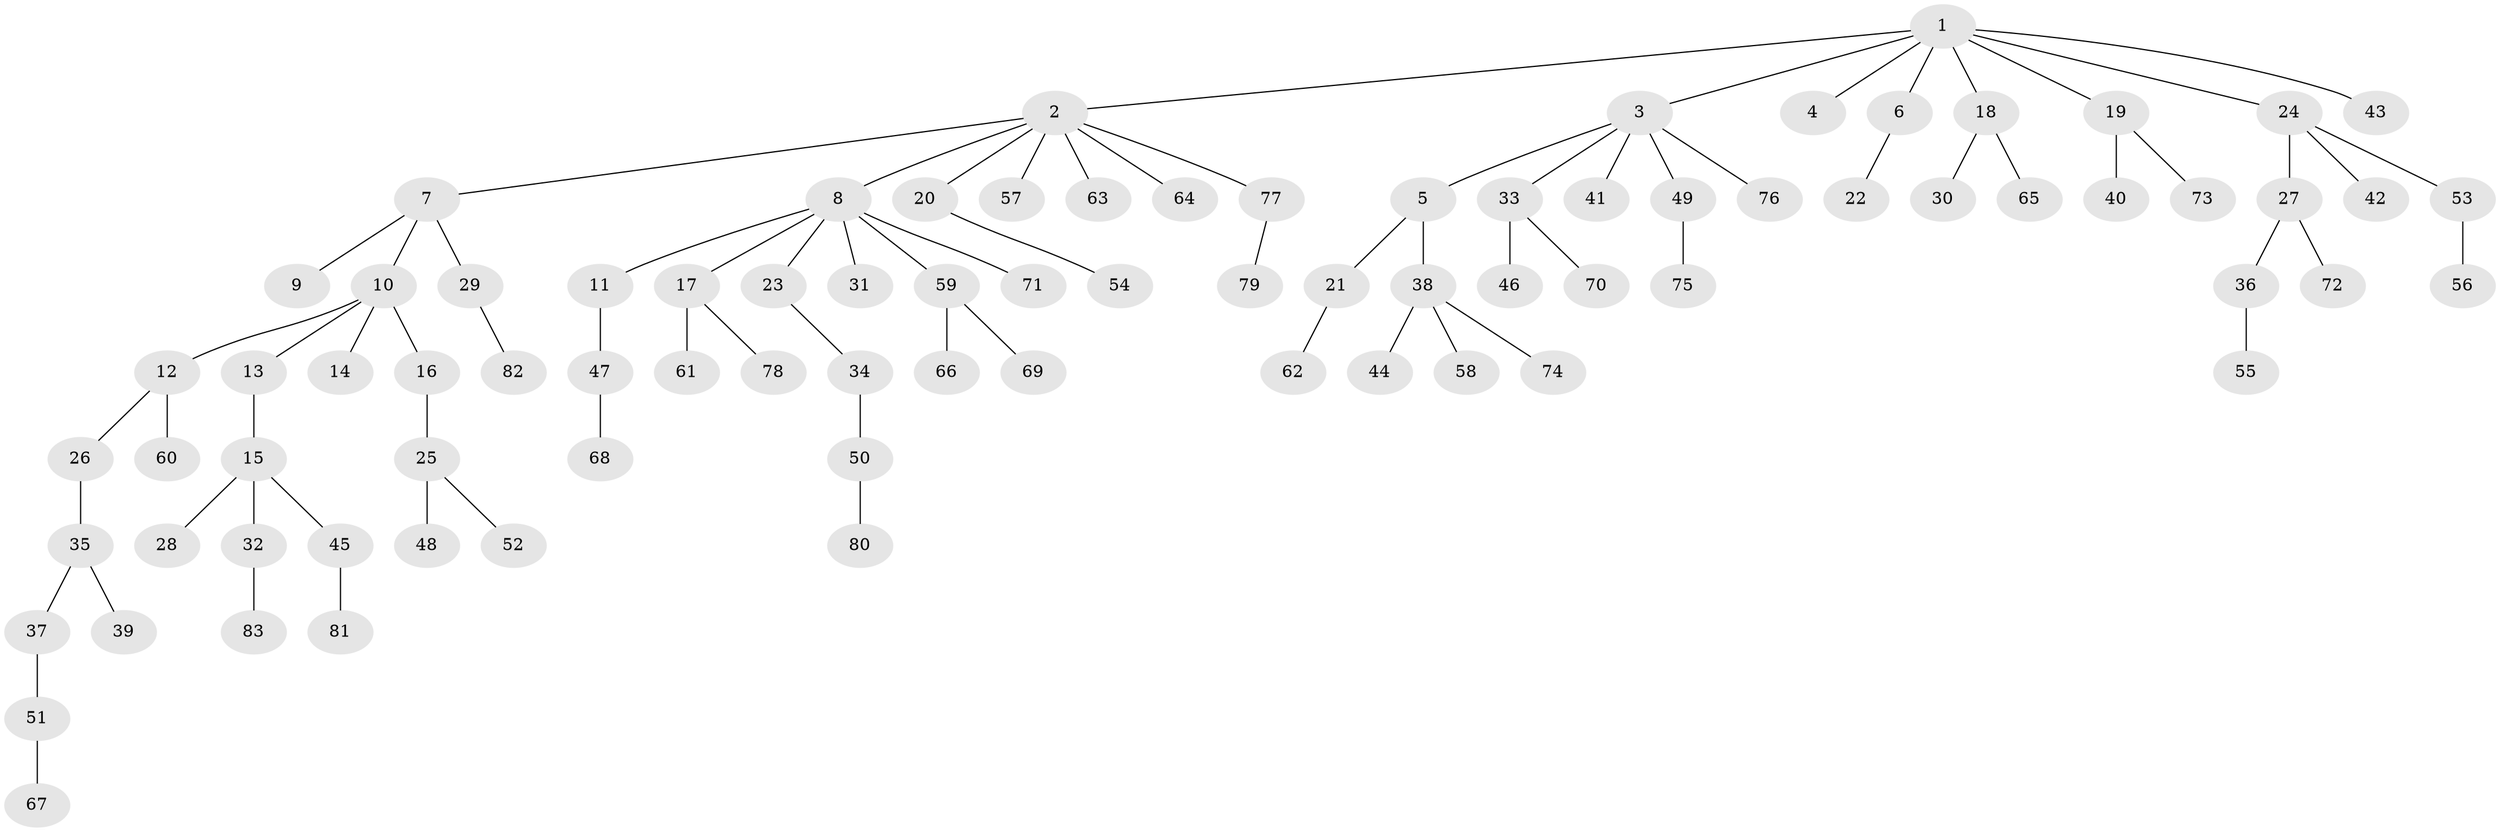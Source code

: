 // coarse degree distribution, {7: 0.022222222222222223, 6: 0.022222222222222223, 5: 0.044444444444444446, 3: 0.1111111111111111, 1: 0.5333333333333333, 4: 0.022222222222222223, 2: 0.24444444444444444}
// Generated by graph-tools (version 1.1) at 2025/51/03/04/25 22:51:46]
// undirected, 83 vertices, 82 edges
graph export_dot {
  node [color=gray90,style=filled];
  1;
  2;
  3;
  4;
  5;
  6;
  7;
  8;
  9;
  10;
  11;
  12;
  13;
  14;
  15;
  16;
  17;
  18;
  19;
  20;
  21;
  22;
  23;
  24;
  25;
  26;
  27;
  28;
  29;
  30;
  31;
  32;
  33;
  34;
  35;
  36;
  37;
  38;
  39;
  40;
  41;
  42;
  43;
  44;
  45;
  46;
  47;
  48;
  49;
  50;
  51;
  52;
  53;
  54;
  55;
  56;
  57;
  58;
  59;
  60;
  61;
  62;
  63;
  64;
  65;
  66;
  67;
  68;
  69;
  70;
  71;
  72;
  73;
  74;
  75;
  76;
  77;
  78;
  79;
  80;
  81;
  82;
  83;
  1 -- 2;
  1 -- 3;
  1 -- 4;
  1 -- 6;
  1 -- 18;
  1 -- 19;
  1 -- 24;
  1 -- 43;
  2 -- 7;
  2 -- 8;
  2 -- 20;
  2 -- 57;
  2 -- 63;
  2 -- 64;
  2 -- 77;
  3 -- 5;
  3 -- 33;
  3 -- 41;
  3 -- 49;
  3 -- 76;
  5 -- 21;
  5 -- 38;
  6 -- 22;
  7 -- 9;
  7 -- 10;
  7 -- 29;
  8 -- 11;
  8 -- 17;
  8 -- 23;
  8 -- 31;
  8 -- 59;
  8 -- 71;
  10 -- 12;
  10 -- 13;
  10 -- 14;
  10 -- 16;
  11 -- 47;
  12 -- 26;
  12 -- 60;
  13 -- 15;
  15 -- 28;
  15 -- 32;
  15 -- 45;
  16 -- 25;
  17 -- 61;
  17 -- 78;
  18 -- 30;
  18 -- 65;
  19 -- 40;
  19 -- 73;
  20 -- 54;
  21 -- 62;
  23 -- 34;
  24 -- 27;
  24 -- 42;
  24 -- 53;
  25 -- 48;
  25 -- 52;
  26 -- 35;
  27 -- 36;
  27 -- 72;
  29 -- 82;
  32 -- 83;
  33 -- 46;
  33 -- 70;
  34 -- 50;
  35 -- 37;
  35 -- 39;
  36 -- 55;
  37 -- 51;
  38 -- 44;
  38 -- 58;
  38 -- 74;
  45 -- 81;
  47 -- 68;
  49 -- 75;
  50 -- 80;
  51 -- 67;
  53 -- 56;
  59 -- 66;
  59 -- 69;
  77 -- 79;
}
